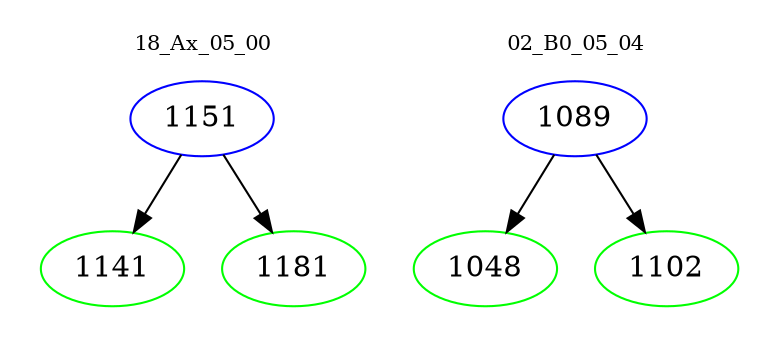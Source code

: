 digraph{
subgraph cluster_0 {
color = white
label = "18_Ax_05_00";
fontsize=10;
T0_1151 [label="1151", color="blue"]
T0_1151 -> T0_1141 [color="black"]
T0_1141 [label="1141", color="green"]
T0_1151 -> T0_1181 [color="black"]
T0_1181 [label="1181", color="green"]
}
subgraph cluster_1 {
color = white
label = "02_B0_05_04";
fontsize=10;
T1_1089 [label="1089", color="blue"]
T1_1089 -> T1_1048 [color="black"]
T1_1048 [label="1048", color="green"]
T1_1089 -> T1_1102 [color="black"]
T1_1102 [label="1102", color="green"]
}
}
